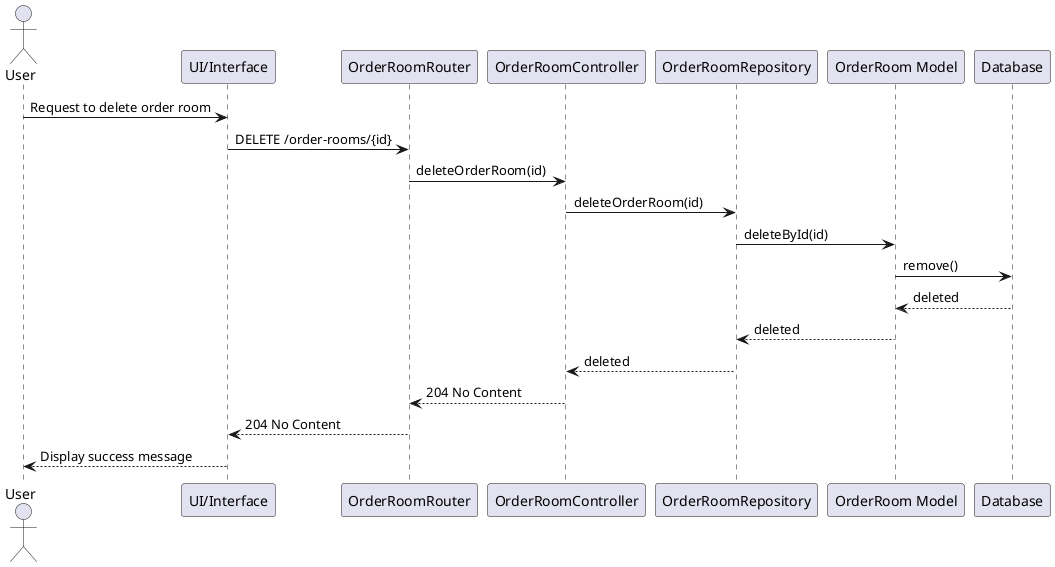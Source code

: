 @startuml
actor User
participant "UI/Interface" as UI
participant "OrderRoomRouter" as Router
participant "OrderRoomController" as Controller
participant "OrderRoomRepository" as Repository
participant "OrderRoom Model" as Model
participant "Database" as DB

User -> UI: Request to delete order room
UI -> Router: DELETE /order-rooms/{id}
Router -> Controller: deleteOrderRoom(id)
Controller -> Repository: deleteOrderRoom(id)
Repository -> Model: deleteById(id)
Model -> DB: remove()
DB --> Model: deleted
Model --> Repository: deleted
Repository --> Controller: deleted
Controller --> Router: 204 No Content
Router --> UI: 204 No Content
UI --> User: Display success message
@enduml
